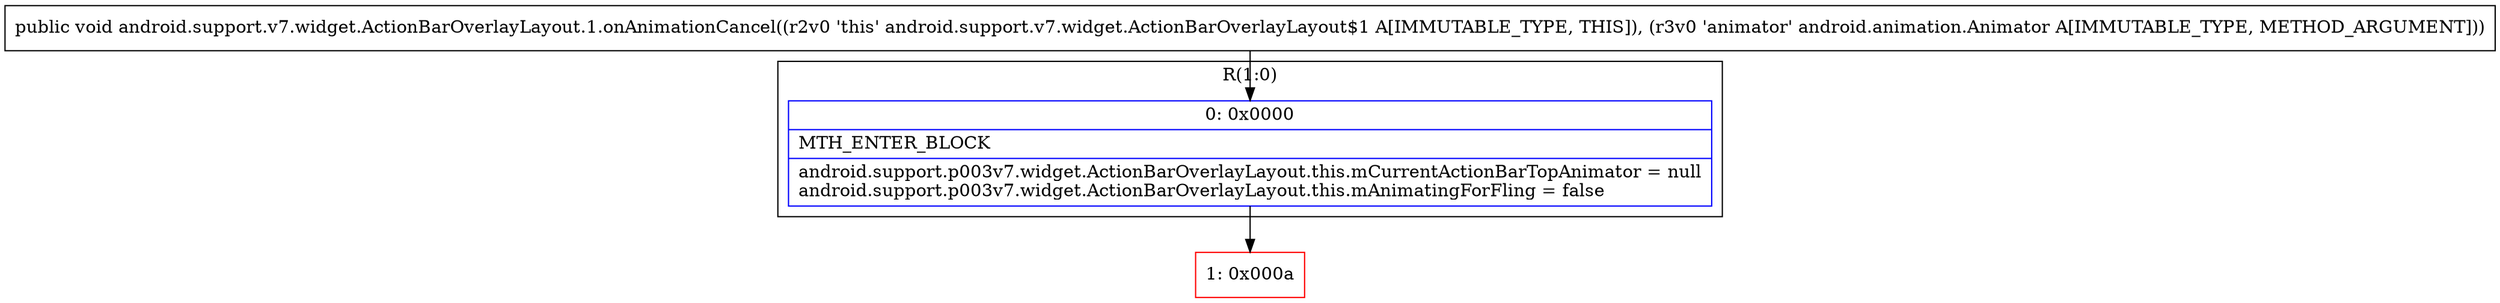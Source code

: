 digraph "CFG forandroid.support.v7.widget.ActionBarOverlayLayout.1.onAnimationCancel(Landroid\/animation\/Animator;)V" {
subgraph cluster_Region_760128308 {
label = "R(1:0)";
node [shape=record,color=blue];
Node_0 [shape=record,label="{0\:\ 0x0000|MTH_ENTER_BLOCK\l|android.support.p003v7.widget.ActionBarOverlayLayout.this.mCurrentActionBarTopAnimator = null\landroid.support.p003v7.widget.ActionBarOverlayLayout.this.mAnimatingForFling = false\l}"];
}
Node_1 [shape=record,color=red,label="{1\:\ 0x000a}"];
MethodNode[shape=record,label="{public void android.support.v7.widget.ActionBarOverlayLayout.1.onAnimationCancel((r2v0 'this' android.support.v7.widget.ActionBarOverlayLayout$1 A[IMMUTABLE_TYPE, THIS]), (r3v0 'animator' android.animation.Animator A[IMMUTABLE_TYPE, METHOD_ARGUMENT])) }"];
MethodNode -> Node_0;
Node_0 -> Node_1;
}

